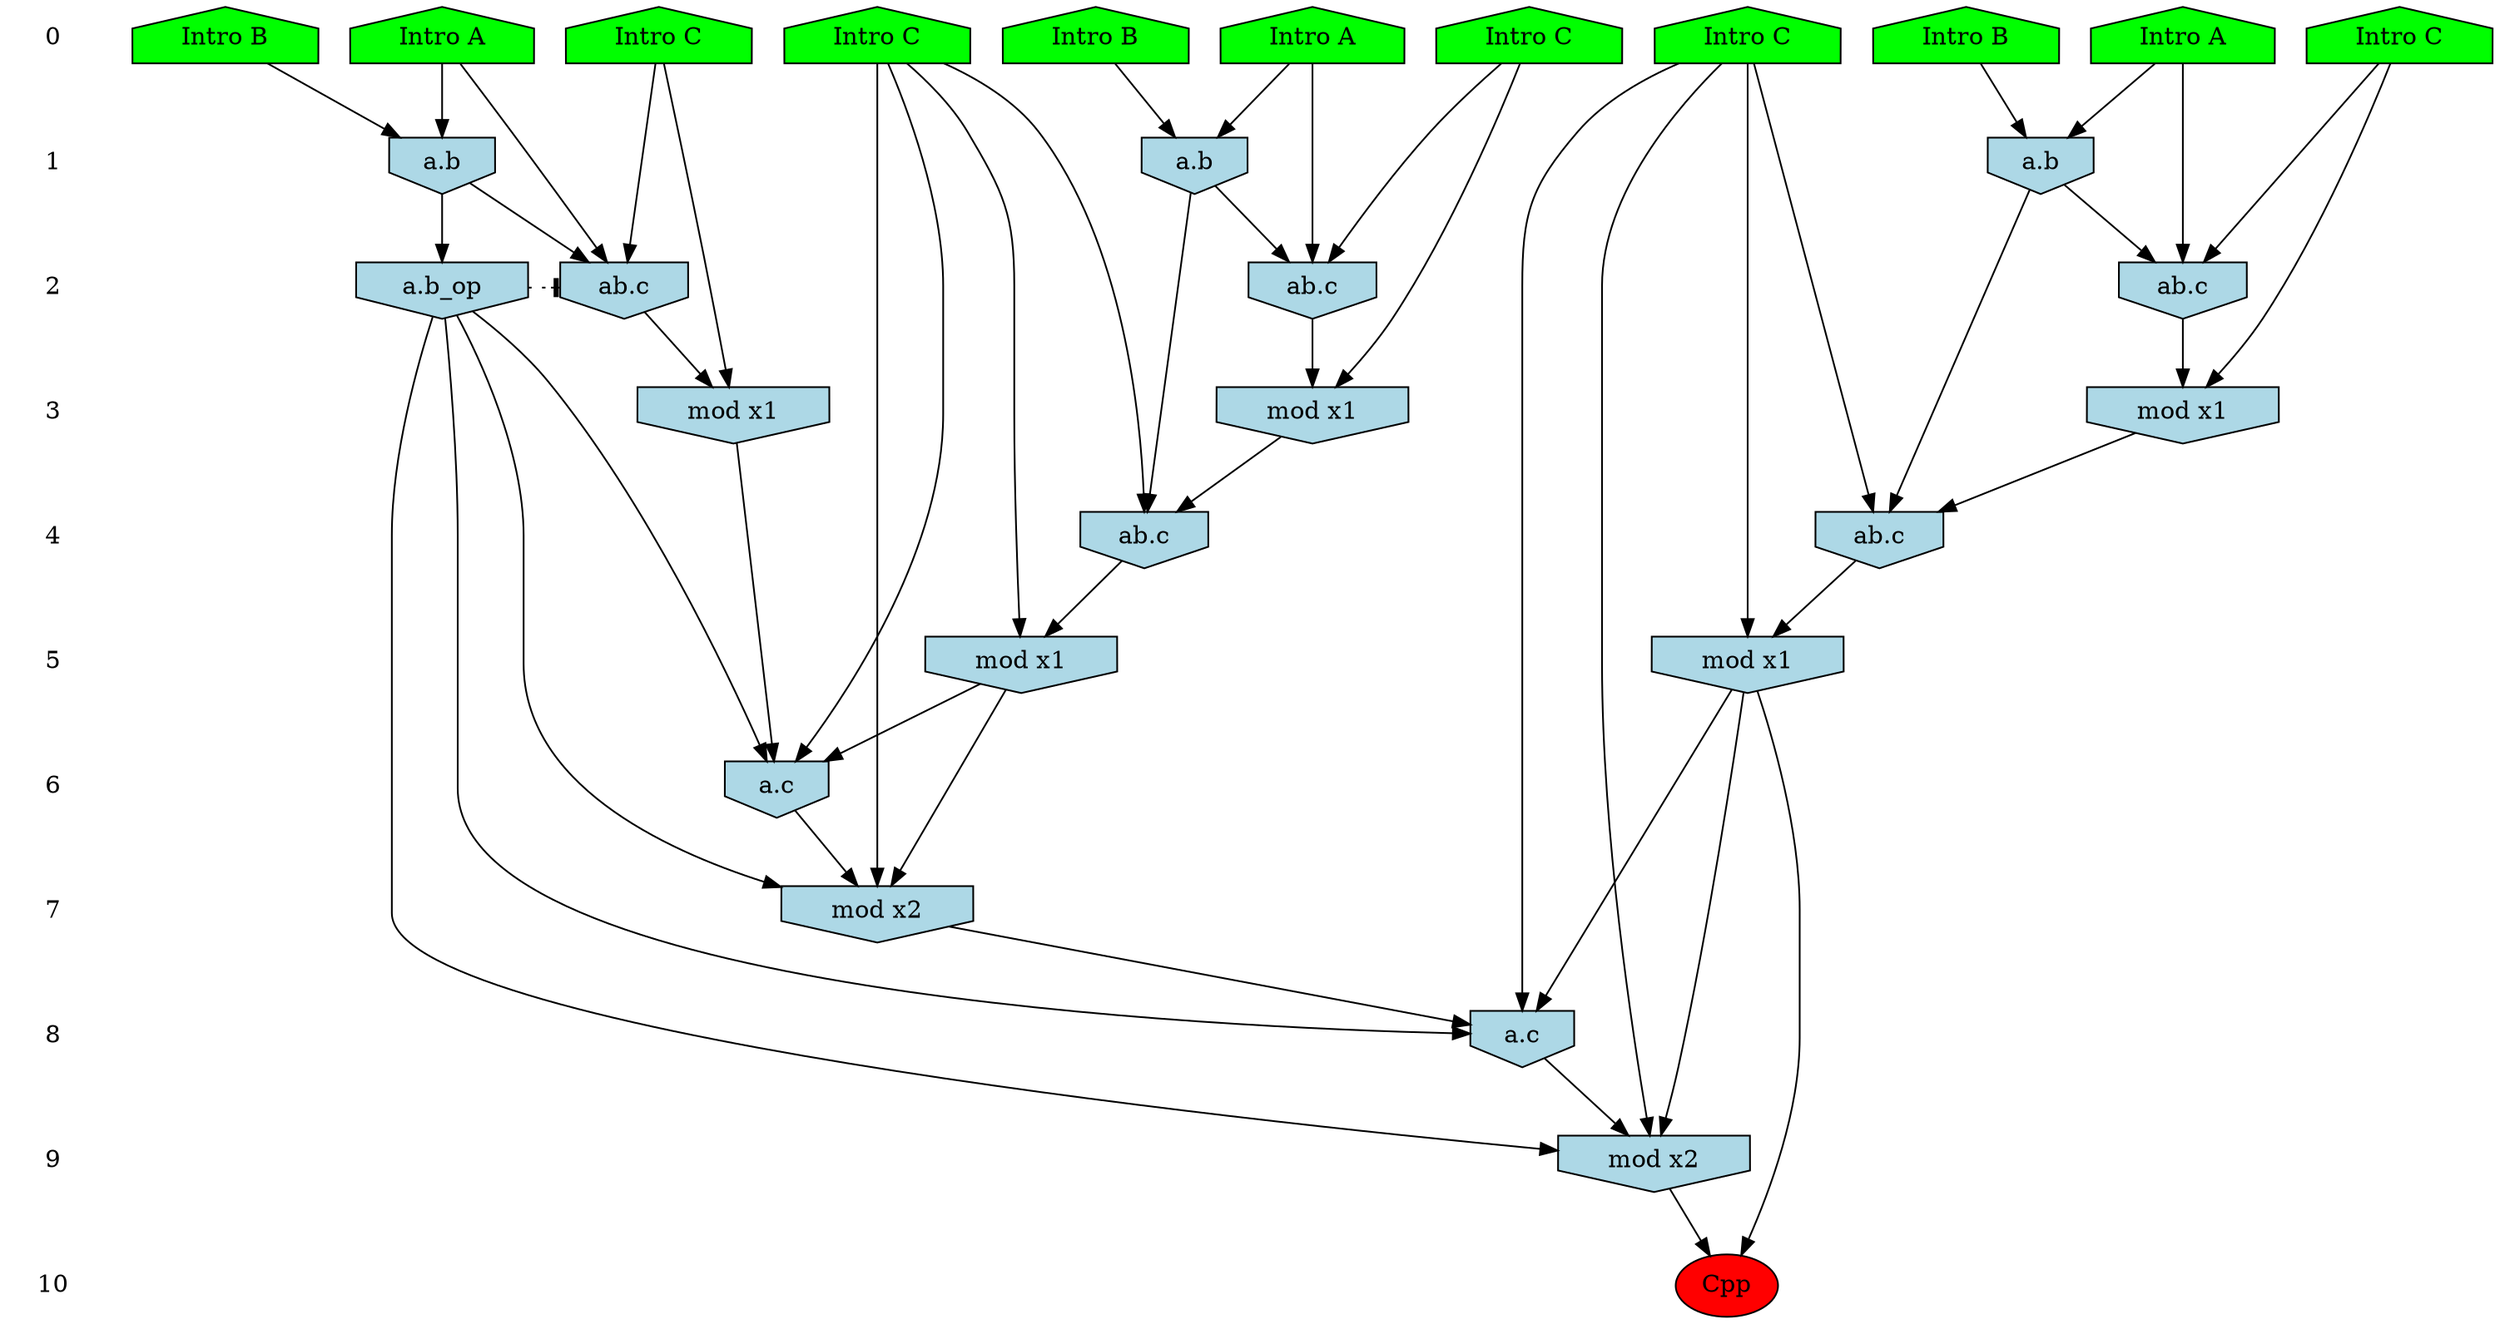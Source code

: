 /* Compression of 1 causal flows obtained in average at 1.926912E+01 t.u */
/* Compressed causal flows were: [3525] */
digraph G{
 ranksep=.5 ; 
{ rank = same ; "0" [shape=plaintext] ; node_1 [label ="Intro B", shape=house, style=filled, fillcolor=green] ;
node_2 [label ="Intro A", shape=house, style=filled, fillcolor=green] ;
node_3 [label ="Intro B", shape=house, style=filled, fillcolor=green] ;
node_4 [label ="Intro A", shape=house, style=filled, fillcolor=green] ;
node_5 [label ="Intro B", shape=house, style=filled, fillcolor=green] ;
node_6 [label ="Intro A", shape=house, style=filled, fillcolor=green] ;
node_7 [label ="Intro C", shape=house, style=filled, fillcolor=green] ;
node_8 [label ="Intro C", shape=house, style=filled, fillcolor=green] ;
node_9 [label ="Intro C", shape=house, style=filled, fillcolor=green] ;
node_10 [label ="Intro C", shape=house, style=filled, fillcolor=green] ;
node_11 [label ="Intro C", shape=house, style=filled, fillcolor=green] ;
}
{ rank = same ; "1" [shape=plaintext] ; node_12 [label="a.b", shape=invhouse, style=filled, fillcolor = lightblue] ;
node_14 [label="a.b", shape=invhouse, style=filled, fillcolor = lightblue] ;
node_20 [label="a.b", shape=invhouse, style=filled, fillcolor = lightblue] ;
}
{ rank = same ; "2" [shape=plaintext] ; node_13 [label="ab.c", shape=invhouse, style=filled, fillcolor = lightblue] ;
node_15 [label="ab.c", shape=invhouse, style=filled, fillcolor = lightblue] ;
node_18 [label="a.b_op", shape=invhouse, style=filled, fillcolor = lightblue] ;
node_21 [label="ab.c", shape=invhouse, style=filled, fillcolor = lightblue] ;
}
{ rank = same ; "3" [shape=plaintext] ; node_16 [label="mod x1", shape=invhouse, style=filled, fillcolor = lightblue] ;
node_17 [label="mod x1", shape=invhouse, style=filled, fillcolor = lightblue] ;
node_22 [label="mod x1", shape=invhouse, style=filled, fillcolor = lightblue] ;
}
{ rank = same ; "4" [shape=plaintext] ; node_19 [label="ab.c", shape=invhouse, style=filled, fillcolor = lightblue] ;
node_25 [label="ab.c", shape=invhouse, style=filled, fillcolor = lightblue] ;
}
{ rank = same ; "5" [shape=plaintext] ; node_23 [label="mod x1", shape=invhouse, style=filled, fillcolor = lightblue] ;
node_27 [label="mod x1", shape=invhouse, style=filled, fillcolor = lightblue] ;
}
{ rank = same ; "6" [shape=plaintext] ; node_24 [label="a.c", shape=invhouse, style=filled, fillcolor = lightblue] ;
}
{ rank = same ; "7" [shape=plaintext] ; node_26 [label="mod x2", shape=invhouse, style=filled, fillcolor = lightblue] ;
}
{ rank = same ; "8" [shape=plaintext] ; node_28 [label="a.c", shape=invhouse, style=filled, fillcolor = lightblue] ;
}
{ rank = same ; "9" [shape=plaintext] ; node_29 [label="mod x2", shape=invhouse, style=filled, fillcolor = lightblue] ;
}
{ rank = same ; "10" [shape=plaintext] ; node_30 [label ="Cpp", style=filled, fillcolor=red] ;
}
"0" -> "1" [style="invis"]; 
"1" -> "2" [style="invis"]; 
"2" -> "3" [style="invis"]; 
"3" -> "4" [style="invis"]; 
"4" -> "5" [style="invis"]; 
"5" -> "6" [style="invis"]; 
"6" -> "7" [style="invis"]; 
"7" -> "8" [style="invis"]; 
"8" -> "9" [style="invis"]; 
"9" -> "10" [style="invis"]; 
node_3 -> node_12
node_4 -> node_12
node_4 -> node_13
node_11 -> node_13
node_12 -> node_13
node_5 -> node_14
node_6 -> node_14
node_6 -> node_15
node_8 -> node_15
node_14 -> node_15
node_11 -> node_16
node_13 -> node_16
node_8 -> node_17
node_15 -> node_17
node_14 -> node_18
node_9 -> node_19
node_12 -> node_19
node_16 -> node_19
node_1 -> node_20
node_2 -> node_20
node_2 -> node_21
node_7 -> node_21
node_20 -> node_21
node_7 -> node_22
node_21 -> node_22
node_9 -> node_23
node_19 -> node_23
node_9 -> node_24
node_17 -> node_24
node_18 -> node_24
node_23 -> node_24
node_10 -> node_25
node_20 -> node_25
node_22 -> node_25
node_9 -> node_26
node_18 -> node_26
node_23 -> node_26
node_24 -> node_26
node_10 -> node_27
node_25 -> node_27
node_10 -> node_28
node_18 -> node_28
node_26 -> node_28
node_27 -> node_28
node_10 -> node_29
node_18 -> node_29
node_27 -> node_29
node_28 -> node_29
node_27 -> node_30
node_29 -> node_30
node_18 -> node_15 [style=dotted, arrowhead = tee] 
}
/*
 Dot generation time: 0.003903
*/